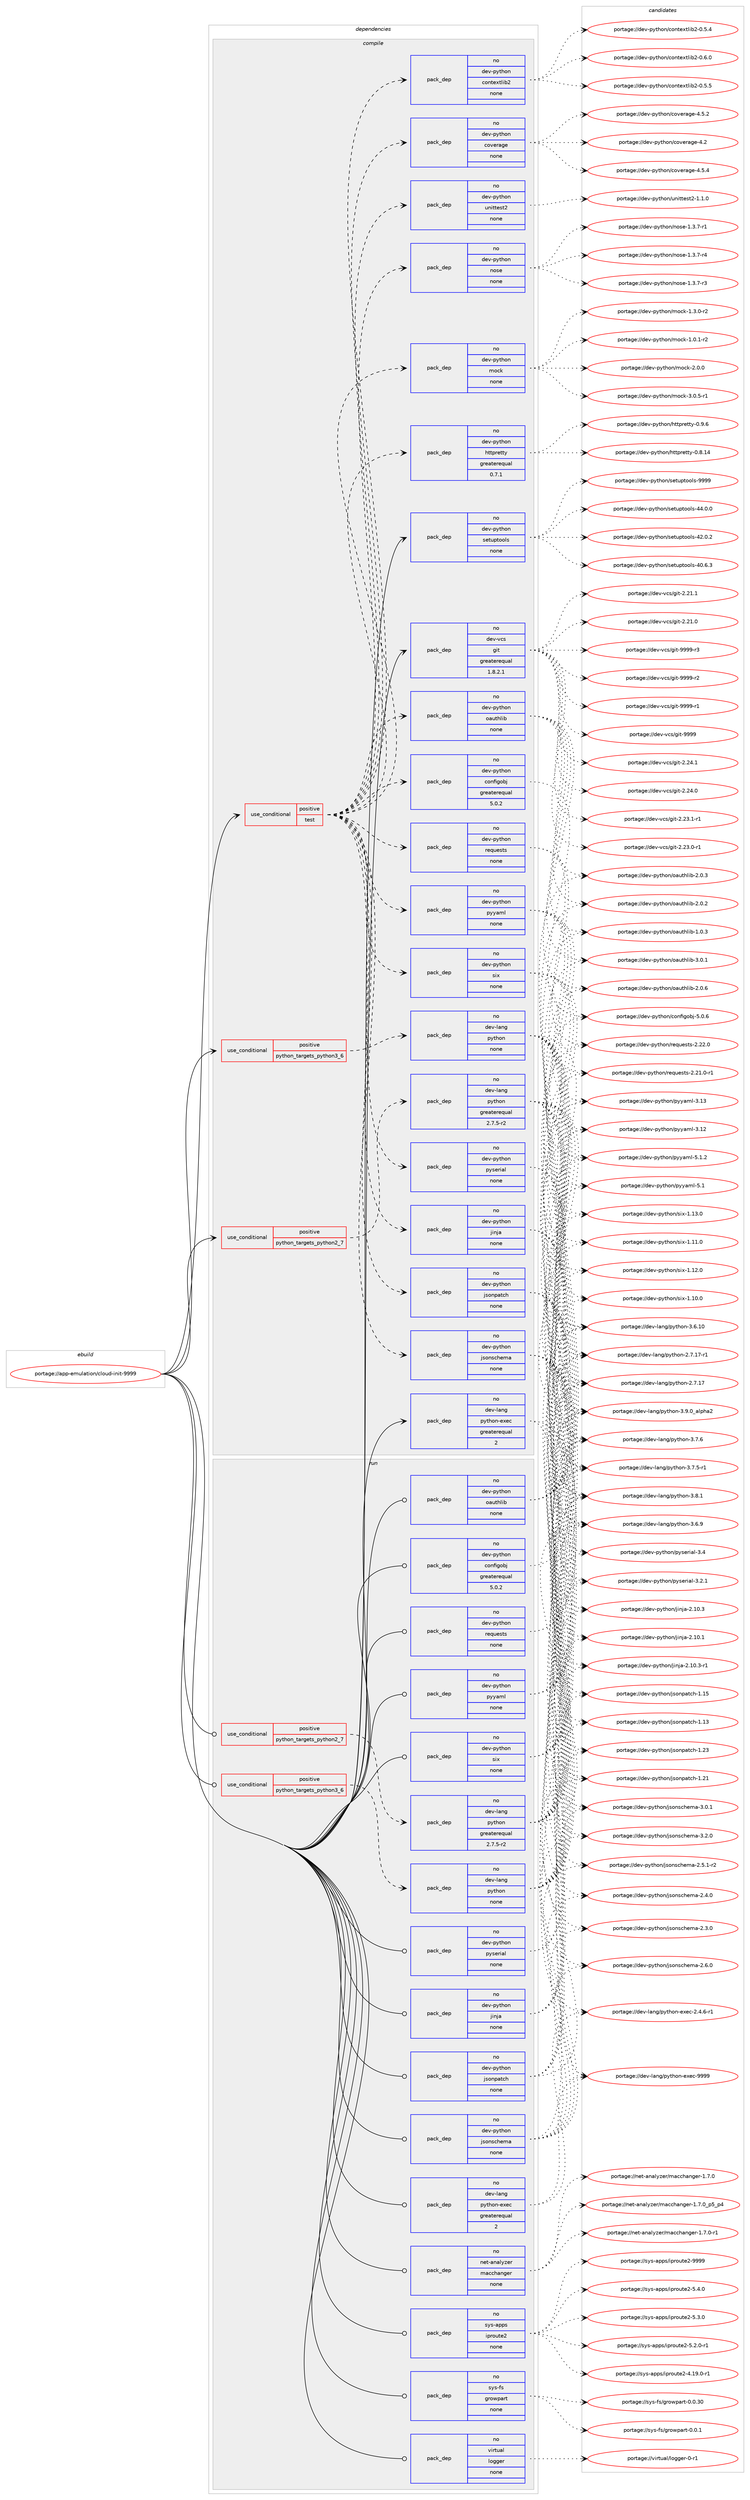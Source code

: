 digraph prolog {

# *************
# Graph options
# *************

newrank=true;
concentrate=true;
compound=true;
graph [rankdir=LR,fontname=Helvetica,fontsize=10,ranksep=1.5];#, ranksep=2.5, nodesep=0.2];
edge  [arrowhead=vee];
node  [fontname=Helvetica,fontsize=10];

# **********
# The ebuild
# **********

subgraph cluster_leftcol {
color=gray;
rank=same;
label=<<i>ebuild</i>>;
id [label="portage://app-emulation/cloud-init-9999", color=red, width=4, href="../app-emulation/cloud-init-9999.svg"];
}

# ****************
# The dependencies
# ****************

subgraph cluster_midcol {
color=gray;
label=<<i>dependencies</i>>;
subgraph cluster_compile {
fillcolor="#eeeeee";
style=filled;
label=<<i>compile</i>>;
subgraph cond149147 {
dependency633046 [label=<<TABLE BORDER="0" CELLBORDER="1" CELLSPACING="0" CELLPADDING="4"><TR><TD ROWSPAN="3" CELLPADDING="10">use_conditional</TD></TR><TR><TD>positive</TD></TR><TR><TD>python_targets_python2_7</TD></TR></TABLE>>, shape=none, color=red];
subgraph pack475491 {
dependency633047 [label=<<TABLE BORDER="0" CELLBORDER="1" CELLSPACING="0" CELLPADDING="4" WIDTH="220"><TR><TD ROWSPAN="6" CELLPADDING="30">pack_dep</TD></TR><TR><TD WIDTH="110">no</TD></TR><TR><TD>dev-lang</TD></TR><TR><TD>python</TD></TR><TR><TD>greaterequal</TD></TR><TR><TD>2.7.5-r2</TD></TR></TABLE>>, shape=none, color=blue];
}
dependency633046:e -> dependency633047:w [weight=20,style="dashed",arrowhead="vee"];
}
id:e -> dependency633046:w [weight=20,style="solid",arrowhead="vee"];
subgraph cond149148 {
dependency633048 [label=<<TABLE BORDER="0" CELLBORDER="1" CELLSPACING="0" CELLPADDING="4"><TR><TD ROWSPAN="3" CELLPADDING="10">use_conditional</TD></TR><TR><TD>positive</TD></TR><TR><TD>python_targets_python3_6</TD></TR></TABLE>>, shape=none, color=red];
subgraph pack475492 {
dependency633049 [label=<<TABLE BORDER="0" CELLBORDER="1" CELLSPACING="0" CELLPADDING="4" WIDTH="220"><TR><TD ROWSPAN="6" CELLPADDING="30">pack_dep</TD></TR><TR><TD WIDTH="110">no</TD></TR><TR><TD>dev-lang</TD></TR><TR><TD>python</TD></TR><TR><TD>none</TD></TR><TR><TD></TD></TR></TABLE>>, shape=none, color=blue];
}
dependency633048:e -> dependency633049:w [weight=20,style="dashed",arrowhead="vee"];
}
id:e -> dependency633048:w [weight=20,style="solid",arrowhead="vee"];
subgraph cond149149 {
dependency633050 [label=<<TABLE BORDER="0" CELLBORDER="1" CELLSPACING="0" CELLPADDING="4"><TR><TD ROWSPAN="3" CELLPADDING="10">use_conditional</TD></TR><TR><TD>positive</TD></TR><TR><TD>test</TD></TR></TABLE>>, shape=none, color=red];
subgraph pack475493 {
dependency633051 [label=<<TABLE BORDER="0" CELLBORDER="1" CELLSPACING="0" CELLPADDING="4" WIDTH="220"><TR><TD ROWSPAN="6" CELLPADDING="30">pack_dep</TD></TR><TR><TD WIDTH="110">no</TD></TR><TR><TD>dev-python</TD></TR><TR><TD>jinja</TD></TR><TR><TD>none</TD></TR><TR><TD></TD></TR></TABLE>>, shape=none, color=blue];
}
dependency633050:e -> dependency633051:w [weight=20,style="dashed",arrowhead="vee"];
subgraph pack475494 {
dependency633052 [label=<<TABLE BORDER="0" CELLBORDER="1" CELLSPACING="0" CELLPADDING="4" WIDTH="220"><TR><TD ROWSPAN="6" CELLPADDING="30">pack_dep</TD></TR><TR><TD WIDTH="110">no</TD></TR><TR><TD>dev-python</TD></TR><TR><TD>oauthlib</TD></TR><TR><TD>none</TD></TR><TR><TD></TD></TR></TABLE>>, shape=none, color=blue];
}
dependency633050:e -> dependency633052:w [weight=20,style="dashed",arrowhead="vee"];
subgraph pack475495 {
dependency633053 [label=<<TABLE BORDER="0" CELLBORDER="1" CELLSPACING="0" CELLPADDING="4" WIDTH="220"><TR><TD ROWSPAN="6" CELLPADDING="30">pack_dep</TD></TR><TR><TD WIDTH="110">no</TD></TR><TR><TD>dev-python</TD></TR><TR><TD>pyserial</TD></TR><TR><TD>none</TD></TR><TR><TD></TD></TR></TABLE>>, shape=none, color=blue];
}
dependency633050:e -> dependency633053:w [weight=20,style="dashed",arrowhead="vee"];
subgraph pack475496 {
dependency633054 [label=<<TABLE BORDER="0" CELLBORDER="1" CELLSPACING="0" CELLPADDING="4" WIDTH="220"><TR><TD ROWSPAN="6" CELLPADDING="30">pack_dep</TD></TR><TR><TD WIDTH="110">no</TD></TR><TR><TD>dev-python</TD></TR><TR><TD>configobj</TD></TR><TR><TD>greaterequal</TD></TR><TR><TD>5.0.2</TD></TR></TABLE>>, shape=none, color=blue];
}
dependency633050:e -> dependency633054:w [weight=20,style="dashed",arrowhead="vee"];
subgraph pack475497 {
dependency633055 [label=<<TABLE BORDER="0" CELLBORDER="1" CELLSPACING="0" CELLPADDING="4" WIDTH="220"><TR><TD ROWSPAN="6" CELLPADDING="30">pack_dep</TD></TR><TR><TD WIDTH="110">no</TD></TR><TR><TD>dev-python</TD></TR><TR><TD>pyyaml</TD></TR><TR><TD>none</TD></TR><TR><TD></TD></TR></TABLE>>, shape=none, color=blue];
}
dependency633050:e -> dependency633055:w [weight=20,style="dashed",arrowhead="vee"];
subgraph pack475498 {
dependency633056 [label=<<TABLE BORDER="0" CELLBORDER="1" CELLSPACING="0" CELLPADDING="4" WIDTH="220"><TR><TD ROWSPAN="6" CELLPADDING="30">pack_dep</TD></TR><TR><TD WIDTH="110">no</TD></TR><TR><TD>dev-python</TD></TR><TR><TD>requests</TD></TR><TR><TD>none</TD></TR><TR><TD></TD></TR></TABLE>>, shape=none, color=blue];
}
dependency633050:e -> dependency633056:w [weight=20,style="dashed",arrowhead="vee"];
subgraph pack475499 {
dependency633057 [label=<<TABLE BORDER="0" CELLBORDER="1" CELLSPACING="0" CELLPADDING="4" WIDTH="220"><TR><TD ROWSPAN="6" CELLPADDING="30">pack_dep</TD></TR><TR><TD WIDTH="110">no</TD></TR><TR><TD>dev-python</TD></TR><TR><TD>jsonpatch</TD></TR><TR><TD>none</TD></TR><TR><TD></TD></TR></TABLE>>, shape=none, color=blue];
}
dependency633050:e -> dependency633057:w [weight=20,style="dashed",arrowhead="vee"];
subgraph pack475500 {
dependency633058 [label=<<TABLE BORDER="0" CELLBORDER="1" CELLSPACING="0" CELLPADDING="4" WIDTH="220"><TR><TD ROWSPAN="6" CELLPADDING="30">pack_dep</TD></TR><TR><TD WIDTH="110">no</TD></TR><TR><TD>dev-python</TD></TR><TR><TD>jsonschema</TD></TR><TR><TD>none</TD></TR><TR><TD></TD></TR></TABLE>>, shape=none, color=blue];
}
dependency633050:e -> dependency633058:w [weight=20,style="dashed",arrowhead="vee"];
subgraph pack475501 {
dependency633059 [label=<<TABLE BORDER="0" CELLBORDER="1" CELLSPACING="0" CELLPADDING="4" WIDTH="220"><TR><TD ROWSPAN="6" CELLPADDING="30">pack_dep</TD></TR><TR><TD WIDTH="110">no</TD></TR><TR><TD>dev-python</TD></TR><TR><TD>six</TD></TR><TR><TD>none</TD></TR><TR><TD></TD></TR></TABLE>>, shape=none, color=blue];
}
dependency633050:e -> dependency633059:w [weight=20,style="dashed",arrowhead="vee"];
subgraph pack475502 {
dependency633060 [label=<<TABLE BORDER="0" CELLBORDER="1" CELLSPACING="0" CELLPADDING="4" WIDTH="220"><TR><TD ROWSPAN="6" CELLPADDING="30">pack_dep</TD></TR><TR><TD WIDTH="110">no</TD></TR><TR><TD>dev-python</TD></TR><TR><TD>httpretty</TD></TR><TR><TD>greaterequal</TD></TR><TR><TD>0.7.1</TD></TR></TABLE>>, shape=none, color=blue];
}
dependency633050:e -> dependency633060:w [weight=20,style="dashed",arrowhead="vee"];
subgraph pack475503 {
dependency633061 [label=<<TABLE BORDER="0" CELLBORDER="1" CELLSPACING="0" CELLPADDING="4" WIDTH="220"><TR><TD ROWSPAN="6" CELLPADDING="30">pack_dep</TD></TR><TR><TD WIDTH="110">no</TD></TR><TR><TD>dev-python</TD></TR><TR><TD>mock</TD></TR><TR><TD>none</TD></TR><TR><TD></TD></TR></TABLE>>, shape=none, color=blue];
}
dependency633050:e -> dependency633061:w [weight=20,style="dashed",arrowhead="vee"];
subgraph pack475504 {
dependency633062 [label=<<TABLE BORDER="0" CELLBORDER="1" CELLSPACING="0" CELLPADDING="4" WIDTH="220"><TR><TD ROWSPAN="6" CELLPADDING="30">pack_dep</TD></TR><TR><TD WIDTH="110">no</TD></TR><TR><TD>dev-python</TD></TR><TR><TD>nose</TD></TR><TR><TD>none</TD></TR><TR><TD></TD></TR></TABLE>>, shape=none, color=blue];
}
dependency633050:e -> dependency633062:w [weight=20,style="dashed",arrowhead="vee"];
subgraph pack475505 {
dependency633063 [label=<<TABLE BORDER="0" CELLBORDER="1" CELLSPACING="0" CELLPADDING="4" WIDTH="220"><TR><TD ROWSPAN="6" CELLPADDING="30">pack_dep</TD></TR><TR><TD WIDTH="110">no</TD></TR><TR><TD>dev-python</TD></TR><TR><TD>unittest2</TD></TR><TR><TD>none</TD></TR><TR><TD></TD></TR></TABLE>>, shape=none, color=blue];
}
dependency633050:e -> dependency633063:w [weight=20,style="dashed",arrowhead="vee"];
subgraph pack475506 {
dependency633064 [label=<<TABLE BORDER="0" CELLBORDER="1" CELLSPACING="0" CELLPADDING="4" WIDTH="220"><TR><TD ROWSPAN="6" CELLPADDING="30">pack_dep</TD></TR><TR><TD WIDTH="110">no</TD></TR><TR><TD>dev-python</TD></TR><TR><TD>coverage</TD></TR><TR><TD>none</TD></TR><TR><TD></TD></TR></TABLE>>, shape=none, color=blue];
}
dependency633050:e -> dependency633064:w [weight=20,style="dashed",arrowhead="vee"];
subgraph pack475507 {
dependency633065 [label=<<TABLE BORDER="0" CELLBORDER="1" CELLSPACING="0" CELLPADDING="4" WIDTH="220"><TR><TD ROWSPAN="6" CELLPADDING="30">pack_dep</TD></TR><TR><TD WIDTH="110">no</TD></TR><TR><TD>dev-python</TD></TR><TR><TD>contextlib2</TD></TR><TR><TD>none</TD></TR><TR><TD></TD></TR></TABLE>>, shape=none, color=blue];
}
dependency633050:e -> dependency633065:w [weight=20,style="dashed",arrowhead="vee"];
}
id:e -> dependency633050:w [weight=20,style="solid",arrowhead="vee"];
subgraph pack475508 {
dependency633066 [label=<<TABLE BORDER="0" CELLBORDER="1" CELLSPACING="0" CELLPADDING="4" WIDTH="220"><TR><TD ROWSPAN="6" CELLPADDING="30">pack_dep</TD></TR><TR><TD WIDTH="110">no</TD></TR><TR><TD>dev-lang</TD></TR><TR><TD>python-exec</TD></TR><TR><TD>greaterequal</TD></TR><TR><TD>2</TD></TR></TABLE>>, shape=none, color=blue];
}
id:e -> dependency633066:w [weight=20,style="solid",arrowhead="vee"];
subgraph pack475509 {
dependency633067 [label=<<TABLE BORDER="0" CELLBORDER="1" CELLSPACING="0" CELLPADDING="4" WIDTH="220"><TR><TD ROWSPAN="6" CELLPADDING="30">pack_dep</TD></TR><TR><TD WIDTH="110">no</TD></TR><TR><TD>dev-python</TD></TR><TR><TD>setuptools</TD></TR><TR><TD>none</TD></TR><TR><TD></TD></TR></TABLE>>, shape=none, color=blue];
}
id:e -> dependency633067:w [weight=20,style="solid",arrowhead="vee"];
subgraph pack475510 {
dependency633068 [label=<<TABLE BORDER="0" CELLBORDER="1" CELLSPACING="0" CELLPADDING="4" WIDTH="220"><TR><TD ROWSPAN="6" CELLPADDING="30">pack_dep</TD></TR><TR><TD WIDTH="110">no</TD></TR><TR><TD>dev-vcs</TD></TR><TR><TD>git</TD></TR><TR><TD>greaterequal</TD></TR><TR><TD>1.8.2.1</TD></TR></TABLE>>, shape=none, color=blue];
}
id:e -> dependency633068:w [weight=20,style="solid",arrowhead="vee"];
}
subgraph cluster_compileandrun {
fillcolor="#eeeeee";
style=filled;
label=<<i>compile and run</i>>;
}
subgraph cluster_run {
fillcolor="#eeeeee";
style=filled;
label=<<i>run</i>>;
subgraph cond149150 {
dependency633069 [label=<<TABLE BORDER="0" CELLBORDER="1" CELLSPACING="0" CELLPADDING="4"><TR><TD ROWSPAN="3" CELLPADDING="10">use_conditional</TD></TR><TR><TD>positive</TD></TR><TR><TD>python_targets_python2_7</TD></TR></TABLE>>, shape=none, color=red];
subgraph pack475511 {
dependency633070 [label=<<TABLE BORDER="0" CELLBORDER="1" CELLSPACING="0" CELLPADDING="4" WIDTH="220"><TR><TD ROWSPAN="6" CELLPADDING="30">pack_dep</TD></TR><TR><TD WIDTH="110">no</TD></TR><TR><TD>dev-lang</TD></TR><TR><TD>python</TD></TR><TR><TD>greaterequal</TD></TR><TR><TD>2.7.5-r2</TD></TR></TABLE>>, shape=none, color=blue];
}
dependency633069:e -> dependency633070:w [weight=20,style="dashed",arrowhead="vee"];
}
id:e -> dependency633069:w [weight=20,style="solid",arrowhead="odot"];
subgraph cond149151 {
dependency633071 [label=<<TABLE BORDER="0" CELLBORDER="1" CELLSPACING="0" CELLPADDING="4"><TR><TD ROWSPAN="3" CELLPADDING="10">use_conditional</TD></TR><TR><TD>positive</TD></TR><TR><TD>python_targets_python3_6</TD></TR></TABLE>>, shape=none, color=red];
subgraph pack475512 {
dependency633072 [label=<<TABLE BORDER="0" CELLBORDER="1" CELLSPACING="0" CELLPADDING="4" WIDTH="220"><TR><TD ROWSPAN="6" CELLPADDING="30">pack_dep</TD></TR><TR><TD WIDTH="110">no</TD></TR><TR><TD>dev-lang</TD></TR><TR><TD>python</TD></TR><TR><TD>none</TD></TR><TR><TD></TD></TR></TABLE>>, shape=none, color=blue];
}
dependency633071:e -> dependency633072:w [weight=20,style="dashed",arrowhead="vee"];
}
id:e -> dependency633071:w [weight=20,style="solid",arrowhead="odot"];
subgraph pack475513 {
dependency633073 [label=<<TABLE BORDER="0" CELLBORDER="1" CELLSPACING="0" CELLPADDING="4" WIDTH="220"><TR><TD ROWSPAN="6" CELLPADDING="30">pack_dep</TD></TR><TR><TD WIDTH="110">no</TD></TR><TR><TD>dev-lang</TD></TR><TR><TD>python-exec</TD></TR><TR><TD>greaterequal</TD></TR><TR><TD>2</TD></TR></TABLE>>, shape=none, color=blue];
}
id:e -> dependency633073:w [weight=20,style="solid",arrowhead="odot"];
subgraph pack475514 {
dependency633074 [label=<<TABLE BORDER="0" CELLBORDER="1" CELLSPACING="0" CELLPADDING="4" WIDTH="220"><TR><TD ROWSPAN="6" CELLPADDING="30">pack_dep</TD></TR><TR><TD WIDTH="110">no</TD></TR><TR><TD>dev-python</TD></TR><TR><TD>configobj</TD></TR><TR><TD>greaterequal</TD></TR><TR><TD>5.0.2</TD></TR></TABLE>>, shape=none, color=blue];
}
id:e -> dependency633074:w [weight=20,style="solid",arrowhead="odot"];
subgraph pack475515 {
dependency633075 [label=<<TABLE BORDER="0" CELLBORDER="1" CELLSPACING="0" CELLPADDING="4" WIDTH="220"><TR><TD ROWSPAN="6" CELLPADDING="30">pack_dep</TD></TR><TR><TD WIDTH="110">no</TD></TR><TR><TD>dev-python</TD></TR><TR><TD>jinja</TD></TR><TR><TD>none</TD></TR><TR><TD></TD></TR></TABLE>>, shape=none, color=blue];
}
id:e -> dependency633075:w [weight=20,style="solid",arrowhead="odot"];
subgraph pack475516 {
dependency633076 [label=<<TABLE BORDER="0" CELLBORDER="1" CELLSPACING="0" CELLPADDING="4" WIDTH="220"><TR><TD ROWSPAN="6" CELLPADDING="30">pack_dep</TD></TR><TR><TD WIDTH="110">no</TD></TR><TR><TD>dev-python</TD></TR><TR><TD>jsonpatch</TD></TR><TR><TD>none</TD></TR><TR><TD></TD></TR></TABLE>>, shape=none, color=blue];
}
id:e -> dependency633076:w [weight=20,style="solid",arrowhead="odot"];
subgraph pack475517 {
dependency633077 [label=<<TABLE BORDER="0" CELLBORDER="1" CELLSPACING="0" CELLPADDING="4" WIDTH="220"><TR><TD ROWSPAN="6" CELLPADDING="30">pack_dep</TD></TR><TR><TD WIDTH="110">no</TD></TR><TR><TD>dev-python</TD></TR><TR><TD>jsonschema</TD></TR><TR><TD>none</TD></TR><TR><TD></TD></TR></TABLE>>, shape=none, color=blue];
}
id:e -> dependency633077:w [weight=20,style="solid",arrowhead="odot"];
subgraph pack475518 {
dependency633078 [label=<<TABLE BORDER="0" CELLBORDER="1" CELLSPACING="0" CELLPADDING="4" WIDTH="220"><TR><TD ROWSPAN="6" CELLPADDING="30">pack_dep</TD></TR><TR><TD WIDTH="110">no</TD></TR><TR><TD>dev-python</TD></TR><TR><TD>oauthlib</TD></TR><TR><TD>none</TD></TR><TR><TD></TD></TR></TABLE>>, shape=none, color=blue];
}
id:e -> dependency633078:w [weight=20,style="solid",arrowhead="odot"];
subgraph pack475519 {
dependency633079 [label=<<TABLE BORDER="0" CELLBORDER="1" CELLSPACING="0" CELLPADDING="4" WIDTH="220"><TR><TD ROWSPAN="6" CELLPADDING="30">pack_dep</TD></TR><TR><TD WIDTH="110">no</TD></TR><TR><TD>dev-python</TD></TR><TR><TD>pyserial</TD></TR><TR><TD>none</TD></TR><TR><TD></TD></TR></TABLE>>, shape=none, color=blue];
}
id:e -> dependency633079:w [weight=20,style="solid",arrowhead="odot"];
subgraph pack475520 {
dependency633080 [label=<<TABLE BORDER="0" CELLBORDER="1" CELLSPACING="0" CELLPADDING="4" WIDTH="220"><TR><TD ROWSPAN="6" CELLPADDING="30">pack_dep</TD></TR><TR><TD WIDTH="110">no</TD></TR><TR><TD>dev-python</TD></TR><TR><TD>pyyaml</TD></TR><TR><TD>none</TD></TR><TR><TD></TD></TR></TABLE>>, shape=none, color=blue];
}
id:e -> dependency633080:w [weight=20,style="solid",arrowhead="odot"];
subgraph pack475521 {
dependency633081 [label=<<TABLE BORDER="0" CELLBORDER="1" CELLSPACING="0" CELLPADDING="4" WIDTH="220"><TR><TD ROWSPAN="6" CELLPADDING="30">pack_dep</TD></TR><TR><TD WIDTH="110">no</TD></TR><TR><TD>dev-python</TD></TR><TR><TD>requests</TD></TR><TR><TD>none</TD></TR><TR><TD></TD></TR></TABLE>>, shape=none, color=blue];
}
id:e -> dependency633081:w [weight=20,style="solid",arrowhead="odot"];
subgraph pack475522 {
dependency633082 [label=<<TABLE BORDER="0" CELLBORDER="1" CELLSPACING="0" CELLPADDING="4" WIDTH="220"><TR><TD ROWSPAN="6" CELLPADDING="30">pack_dep</TD></TR><TR><TD WIDTH="110">no</TD></TR><TR><TD>dev-python</TD></TR><TR><TD>six</TD></TR><TR><TD>none</TD></TR><TR><TD></TD></TR></TABLE>>, shape=none, color=blue];
}
id:e -> dependency633082:w [weight=20,style="solid",arrowhead="odot"];
subgraph pack475523 {
dependency633083 [label=<<TABLE BORDER="0" CELLBORDER="1" CELLSPACING="0" CELLPADDING="4" WIDTH="220"><TR><TD ROWSPAN="6" CELLPADDING="30">pack_dep</TD></TR><TR><TD WIDTH="110">no</TD></TR><TR><TD>net-analyzer</TD></TR><TR><TD>macchanger</TD></TR><TR><TD>none</TD></TR><TR><TD></TD></TR></TABLE>>, shape=none, color=blue];
}
id:e -> dependency633083:w [weight=20,style="solid",arrowhead="odot"];
subgraph pack475524 {
dependency633084 [label=<<TABLE BORDER="0" CELLBORDER="1" CELLSPACING="0" CELLPADDING="4" WIDTH="220"><TR><TD ROWSPAN="6" CELLPADDING="30">pack_dep</TD></TR><TR><TD WIDTH="110">no</TD></TR><TR><TD>sys-apps</TD></TR><TR><TD>iproute2</TD></TR><TR><TD>none</TD></TR><TR><TD></TD></TR></TABLE>>, shape=none, color=blue];
}
id:e -> dependency633084:w [weight=20,style="solid",arrowhead="odot"];
subgraph pack475525 {
dependency633085 [label=<<TABLE BORDER="0" CELLBORDER="1" CELLSPACING="0" CELLPADDING="4" WIDTH="220"><TR><TD ROWSPAN="6" CELLPADDING="30">pack_dep</TD></TR><TR><TD WIDTH="110">no</TD></TR><TR><TD>sys-fs</TD></TR><TR><TD>growpart</TD></TR><TR><TD>none</TD></TR><TR><TD></TD></TR></TABLE>>, shape=none, color=blue];
}
id:e -> dependency633085:w [weight=20,style="solid",arrowhead="odot"];
subgraph pack475526 {
dependency633086 [label=<<TABLE BORDER="0" CELLBORDER="1" CELLSPACING="0" CELLPADDING="4" WIDTH="220"><TR><TD ROWSPAN="6" CELLPADDING="30">pack_dep</TD></TR><TR><TD WIDTH="110">no</TD></TR><TR><TD>virtual</TD></TR><TR><TD>logger</TD></TR><TR><TD>none</TD></TR><TR><TD></TD></TR></TABLE>>, shape=none, color=blue];
}
id:e -> dependency633086:w [weight=20,style="solid",arrowhead="odot"];
}
}

# **************
# The candidates
# **************

subgraph cluster_choices {
rank=same;
color=gray;
label=<<i>candidates</i>>;

subgraph choice475491 {
color=black;
nodesep=1;
choice10010111845108971101034711212111610411111045514657464895971081121049750 [label="portage://dev-lang/python-3.9.0_alpha2", color=red, width=4,href="../dev-lang/python-3.9.0_alpha2.svg"];
choice100101118451089711010347112121116104111110455146564649 [label="portage://dev-lang/python-3.8.1", color=red, width=4,href="../dev-lang/python-3.8.1.svg"];
choice100101118451089711010347112121116104111110455146554654 [label="portage://dev-lang/python-3.7.6", color=red, width=4,href="../dev-lang/python-3.7.6.svg"];
choice1001011184510897110103471121211161041111104551465546534511449 [label="portage://dev-lang/python-3.7.5-r1", color=red, width=4,href="../dev-lang/python-3.7.5-r1.svg"];
choice100101118451089711010347112121116104111110455146544657 [label="portage://dev-lang/python-3.6.9", color=red, width=4,href="../dev-lang/python-3.6.9.svg"];
choice10010111845108971101034711212111610411111045514654464948 [label="portage://dev-lang/python-3.6.10", color=red, width=4,href="../dev-lang/python-3.6.10.svg"];
choice100101118451089711010347112121116104111110455046554649554511449 [label="portage://dev-lang/python-2.7.17-r1", color=red, width=4,href="../dev-lang/python-2.7.17-r1.svg"];
choice10010111845108971101034711212111610411111045504655464955 [label="portage://dev-lang/python-2.7.17", color=red, width=4,href="../dev-lang/python-2.7.17.svg"];
dependency633047:e -> choice10010111845108971101034711212111610411111045514657464895971081121049750:w [style=dotted,weight="100"];
dependency633047:e -> choice100101118451089711010347112121116104111110455146564649:w [style=dotted,weight="100"];
dependency633047:e -> choice100101118451089711010347112121116104111110455146554654:w [style=dotted,weight="100"];
dependency633047:e -> choice1001011184510897110103471121211161041111104551465546534511449:w [style=dotted,weight="100"];
dependency633047:e -> choice100101118451089711010347112121116104111110455146544657:w [style=dotted,weight="100"];
dependency633047:e -> choice10010111845108971101034711212111610411111045514654464948:w [style=dotted,weight="100"];
dependency633047:e -> choice100101118451089711010347112121116104111110455046554649554511449:w [style=dotted,weight="100"];
dependency633047:e -> choice10010111845108971101034711212111610411111045504655464955:w [style=dotted,weight="100"];
}
subgraph choice475492 {
color=black;
nodesep=1;
choice10010111845108971101034711212111610411111045514657464895971081121049750 [label="portage://dev-lang/python-3.9.0_alpha2", color=red, width=4,href="../dev-lang/python-3.9.0_alpha2.svg"];
choice100101118451089711010347112121116104111110455146564649 [label="portage://dev-lang/python-3.8.1", color=red, width=4,href="../dev-lang/python-3.8.1.svg"];
choice100101118451089711010347112121116104111110455146554654 [label="portage://dev-lang/python-3.7.6", color=red, width=4,href="../dev-lang/python-3.7.6.svg"];
choice1001011184510897110103471121211161041111104551465546534511449 [label="portage://dev-lang/python-3.7.5-r1", color=red, width=4,href="../dev-lang/python-3.7.5-r1.svg"];
choice100101118451089711010347112121116104111110455146544657 [label="portage://dev-lang/python-3.6.9", color=red, width=4,href="../dev-lang/python-3.6.9.svg"];
choice10010111845108971101034711212111610411111045514654464948 [label="portage://dev-lang/python-3.6.10", color=red, width=4,href="../dev-lang/python-3.6.10.svg"];
choice100101118451089711010347112121116104111110455046554649554511449 [label="portage://dev-lang/python-2.7.17-r1", color=red, width=4,href="../dev-lang/python-2.7.17-r1.svg"];
choice10010111845108971101034711212111610411111045504655464955 [label="portage://dev-lang/python-2.7.17", color=red, width=4,href="../dev-lang/python-2.7.17.svg"];
dependency633049:e -> choice10010111845108971101034711212111610411111045514657464895971081121049750:w [style=dotted,weight="100"];
dependency633049:e -> choice100101118451089711010347112121116104111110455146564649:w [style=dotted,weight="100"];
dependency633049:e -> choice100101118451089711010347112121116104111110455146554654:w [style=dotted,weight="100"];
dependency633049:e -> choice1001011184510897110103471121211161041111104551465546534511449:w [style=dotted,weight="100"];
dependency633049:e -> choice100101118451089711010347112121116104111110455146544657:w [style=dotted,weight="100"];
dependency633049:e -> choice10010111845108971101034711212111610411111045514654464948:w [style=dotted,weight="100"];
dependency633049:e -> choice100101118451089711010347112121116104111110455046554649554511449:w [style=dotted,weight="100"];
dependency633049:e -> choice10010111845108971101034711212111610411111045504655464955:w [style=dotted,weight="100"];
}
subgraph choice475493 {
color=black;
nodesep=1;
choice100101118451121211161041111104710610511010697455046494846514511449 [label="portage://dev-python/jinja-2.10.3-r1", color=red, width=4,href="../dev-python/jinja-2.10.3-r1.svg"];
choice10010111845112121116104111110471061051101069745504649484651 [label="portage://dev-python/jinja-2.10.3", color=red, width=4,href="../dev-python/jinja-2.10.3.svg"];
choice10010111845112121116104111110471061051101069745504649484649 [label="portage://dev-python/jinja-2.10.1", color=red, width=4,href="../dev-python/jinja-2.10.1.svg"];
dependency633051:e -> choice100101118451121211161041111104710610511010697455046494846514511449:w [style=dotted,weight="100"];
dependency633051:e -> choice10010111845112121116104111110471061051101069745504649484651:w [style=dotted,weight="100"];
dependency633051:e -> choice10010111845112121116104111110471061051101069745504649484649:w [style=dotted,weight="100"];
}
subgraph choice475494 {
color=black;
nodesep=1;
choice10010111845112121116104111110471119711711610410810598455146484649 [label="portage://dev-python/oauthlib-3.0.1", color=red, width=4,href="../dev-python/oauthlib-3.0.1.svg"];
choice10010111845112121116104111110471119711711610410810598455046484654 [label="portage://dev-python/oauthlib-2.0.6", color=red, width=4,href="../dev-python/oauthlib-2.0.6.svg"];
choice10010111845112121116104111110471119711711610410810598455046484651 [label="portage://dev-python/oauthlib-2.0.3", color=red, width=4,href="../dev-python/oauthlib-2.0.3.svg"];
choice10010111845112121116104111110471119711711610410810598455046484650 [label="portage://dev-python/oauthlib-2.0.2", color=red, width=4,href="../dev-python/oauthlib-2.0.2.svg"];
choice10010111845112121116104111110471119711711610410810598454946484651 [label="portage://dev-python/oauthlib-1.0.3", color=red, width=4,href="../dev-python/oauthlib-1.0.3.svg"];
dependency633052:e -> choice10010111845112121116104111110471119711711610410810598455146484649:w [style=dotted,weight="100"];
dependency633052:e -> choice10010111845112121116104111110471119711711610410810598455046484654:w [style=dotted,weight="100"];
dependency633052:e -> choice10010111845112121116104111110471119711711610410810598455046484651:w [style=dotted,weight="100"];
dependency633052:e -> choice10010111845112121116104111110471119711711610410810598455046484650:w [style=dotted,weight="100"];
dependency633052:e -> choice10010111845112121116104111110471119711711610410810598454946484651:w [style=dotted,weight="100"];
}
subgraph choice475495 {
color=black;
nodesep=1;
choice10010111845112121116104111110471121211151011141059710845514652 [label="portage://dev-python/pyserial-3.4", color=red, width=4,href="../dev-python/pyserial-3.4.svg"];
choice100101118451121211161041111104711212111510111410597108455146504649 [label="portage://dev-python/pyserial-3.2.1", color=red, width=4,href="../dev-python/pyserial-3.2.1.svg"];
dependency633053:e -> choice10010111845112121116104111110471121211151011141059710845514652:w [style=dotted,weight="100"];
dependency633053:e -> choice100101118451121211161041111104711212111510111410597108455146504649:w [style=dotted,weight="100"];
}
subgraph choice475496 {
color=black;
nodesep=1;
choice10010111845112121116104111110479911111010210510311198106455346484654 [label="portage://dev-python/configobj-5.0.6", color=red, width=4,href="../dev-python/configobj-5.0.6.svg"];
dependency633054:e -> choice10010111845112121116104111110479911111010210510311198106455346484654:w [style=dotted,weight="100"];
}
subgraph choice475497 {
color=black;
nodesep=1;
choice100101118451121211161041111104711212112197109108455346494650 [label="portage://dev-python/pyyaml-5.1.2", color=red, width=4,href="../dev-python/pyyaml-5.1.2.svg"];
choice10010111845112121116104111110471121211219710910845534649 [label="portage://dev-python/pyyaml-5.1", color=red, width=4,href="../dev-python/pyyaml-5.1.svg"];
choice1001011184511212111610411111047112121121971091084551464951 [label="portage://dev-python/pyyaml-3.13", color=red, width=4,href="../dev-python/pyyaml-3.13.svg"];
choice1001011184511212111610411111047112121121971091084551464950 [label="portage://dev-python/pyyaml-3.12", color=red, width=4,href="../dev-python/pyyaml-3.12.svg"];
dependency633055:e -> choice100101118451121211161041111104711212112197109108455346494650:w [style=dotted,weight="100"];
dependency633055:e -> choice10010111845112121116104111110471121211219710910845534649:w [style=dotted,weight="100"];
dependency633055:e -> choice1001011184511212111610411111047112121121971091084551464951:w [style=dotted,weight="100"];
dependency633055:e -> choice1001011184511212111610411111047112121121971091084551464950:w [style=dotted,weight="100"];
}
subgraph choice475498 {
color=black;
nodesep=1;
choice100101118451121211161041111104711410111311710111511611545504650504648 [label="portage://dev-python/requests-2.22.0", color=red, width=4,href="../dev-python/requests-2.22.0.svg"];
choice1001011184511212111610411111047114101113117101115116115455046504946484511449 [label="portage://dev-python/requests-2.21.0-r1", color=red, width=4,href="../dev-python/requests-2.21.0-r1.svg"];
dependency633056:e -> choice100101118451121211161041111104711410111311710111511611545504650504648:w [style=dotted,weight="100"];
dependency633056:e -> choice1001011184511212111610411111047114101113117101115116115455046504946484511449:w [style=dotted,weight="100"];
}
subgraph choice475499 {
color=black;
nodesep=1;
choice100101118451121211161041111104710611511111011297116991044549465051 [label="portage://dev-python/jsonpatch-1.23", color=red, width=4,href="../dev-python/jsonpatch-1.23.svg"];
choice100101118451121211161041111104710611511111011297116991044549465049 [label="portage://dev-python/jsonpatch-1.21", color=red, width=4,href="../dev-python/jsonpatch-1.21.svg"];
choice100101118451121211161041111104710611511111011297116991044549464953 [label="portage://dev-python/jsonpatch-1.15", color=red, width=4,href="../dev-python/jsonpatch-1.15.svg"];
choice100101118451121211161041111104710611511111011297116991044549464951 [label="portage://dev-python/jsonpatch-1.13", color=red, width=4,href="../dev-python/jsonpatch-1.13.svg"];
dependency633057:e -> choice100101118451121211161041111104710611511111011297116991044549465051:w [style=dotted,weight="100"];
dependency633057:e -> choice100101118451121211161041111104710611511111011297116991044549465049:w [style=dotted,weight="100"];
dependency633057:e -> choice100101118451121211161041111104710611511111011297116991044549464953:w [style=dotted,weight="100"];
dependency633057:e -> choice100101118451121211161041111104710611511111011297116991044549464951:w [style=dotted,weight="100"];
}
subgraph choice475500 {
color=black;
nodesep=1;
choice10010111845112121116104111110471061151111101159910410110997455146504648 [label="portage://dev-python/jsonschema-3.2.0", color=red, width=4,href="../dev-python/jsonschema-3.2.0.svg"];
choice10010111845112121116104111110471061151111101159910410110997455146484649 [label="portage://dev-python/jsonschema-3.0.1", color=red, width=4,href="../dev-python/jsonschema-3.0.1.svg"];
choice10010111845112121116104111110471061151111101159910410110997455046544648 [label="portage://dev-python/jsonschema-2.6.0", color=red, width=4,href="../dev-python/jsonschema-2.6.0.svg"];
choice100101118451121211161041111104710611511111011599104101109974550465346494511450 [label="portage://dev-python/jsonschema-2.5.1-r2", color=red, width=4,href="../dev-python/jsonschema-2.5.1-r2.svg"];
choice10010111845112121116104111110471061151111101159910410110997455046524648 [label="portage://dev-python/jsonschema-2.4.0", color=red, width=4,href="../dev-python/jsonschema-2.4.0.svg"];
choice10010111845112121116104111110471061151111101159910410110997455046514648 [label="portage://dev-python/jsonschema-2.3.0", color=red, width=4,href="../dev-python/jsonschema-2.3.0.svg"];
dependency633058:e -> choice10010111845112121116104111110471061151111101159910410110997455146504648:w [style=dotted,weight="100"];
dependency633058:e -> choice10010111845112121116104111110471061151111101159910410110997455146484649:w [style=dotted,weight="100"];
dependency633058:e -> choice10010111845112121116104111110471061151111101159910410110997455046544648:w [style=dotted,weight="100"];
dependency633058:e -> choice100101118451121211161041111104710611511111011599104101109974550465346494511450:w [style=dotted,weight="100"];
dependency633058:e -> choice10010111845112121116104111110471061151111101159910410110997455046524648:w [style=dotted,weight="100"];
dependency633058:e -> choice10010111845112121116104111110471061151111101159910410110997455046514648:w [style=dotted,weight="100"];
}
subgraph choice475501 {
color=black;
nodesep=1;
choice100101118451121211161041111104711510512045494649514648 [label="portage://dev-python/six-1.13.0", color=red, width=4,href="../dev-python/six-1.13.0.svg"];
choice100101118451121211161041111104711510512045494649504648 [label="portage://dev-python/six-1.12.0", color=red, width=4,href="../dev-python/six-1.12.0.svg"];
choice100101118451121211161041111104711510512045494649494648 [label="portage://dev-python/six-1.11.0", color=red, width=4,href="../dev-python/six-1.11.0.svg"];
choice100101118451121211161041111104711510512045494649484648 [label="portage://dev-python/six-1.10.0", color=red, width=4,href="../dev-python/six-1.10.0.svg"];
dependency633059:e -> choice100101118451121211161041111104711510512045494649514648:w [style=dotted,weight="100"];
dependency633059:e -> choice100101118451121211161041111104711510512045494649504648:w [style=dotted,weight="100"];
dependency633059:e -> choice100101118451121211161041111104711510512045494649494648:w [style=dotted,weight="100"];
dependency633059:e -> choice100101118451121211161041111104711510512045494649484648:w [style=dotted,weight="100"];
}
subgraph choice475502 {
color=black;
nodesep=1;
choice1001011184511212111610411111047104116116112114101116116121454846574654 [label="portage://dev-python/httpretty-0.9.6", color=red, width=4,href="../dev-python/httpretty-0.9.6.svg"];
choice100101118451121211161041111104710411611611211410111611612145484656464952 [label="portage://dev-python/httpretty-0.8.14", color=red, width=4,href="../dev-python/httpretty-0.8.14.svg"];
dependency633060:e -> choice1001011184511212111610411111047104116116112114101116116121454846574654:w [style=dotted,weight="100"];
dependency633060:e -> choice100101118451121211161041111104710411611611211410111611612145484656464952:w [style=dotted,weight="100"];
}
subgraph choice475503 {
color=black;
nodesep=1;
choice1001011184511212111610411111047109111991074551464846534511449 [label="portage://dev-python/mock-3.0.5-r1", color=red, width=4,href="../dev-python/mock-3.0.5-r1.svg"];
choice100101118451121211161041111104710911199107455046484648 [label="portage://dev-python/mock-2.0.0", color=red, width=4,href="../dev-python/mock-2.0.0.svg"];
choice1001011184511212111610411111047109111991074549465146484511450 [label="portage://dev-python/mock-1.3.0-r2", color=red, width=4,href="../dev-python/mock-1.3.0-r2.svg"];
choice1001011184511212111610411111047109111991074549464846494511450 [label="portage://dev-python/mock-1.0.1-r2", color=red, width=4,href="../dev-python/mock-1.0.1-r2.svg"];
dependency633061:e -> choice1001011184511212111610411111047109111991074551464846534511449:w [style=dotted,weight="100"];
dependency633061:e -> choice100101118451121211161041111104710911199107455046484648:w [style=dotted,weight="100"];
dependency633061:e -> choice1001011184511212111610411111047109111991074549465146484511450:w [style=dotted,weight="100"];
dependency633061:e -> choice1001011184511212111610411111047109111991074549464846494511450:w [style=dotted,weight="100"];
}
subgraph choice475504 {
color=black;
nodesep=1;
choice10010111845112121116104111110471101111151014549465146554511452 [label="portage://dev-python/nose-1.3.7-r4", color=red, width=4,href="../dev-python/nose-1.3.7-r4.svg"];
choice10010111845112121116104111110471101111151014549465146554511451 [label="portage://dev-python/nose-1.3.7-r3", color=red, width=4,href="../dev-python/nose-1.3.7-r3.svg"];
choice10010111845112121116104111110471101111151014549465146554511449 [label="portage://dev-python/nose-1.3.7-r1", color=red, width=4,href="../dev-python/nose-1.3.7-r1.svg"];
dependency633062:e -> choice10010111845112121116104111110471101111151014549465146554511452:w [style=dotted,weight="100"];
dependency633062:e -> choice10010111845112121116104111110471101111151014549465146554511451:w [style=dotted,weight="100"];
dependency633062:e -> choice10010111845112121116104111110471101111151014549465146554511449:w [style=dotted,weight="100"];
}
subgraph choice475505 {
color=black;
nodesep=1;
choice100101118451121211161041111104711711010511611610111511650454946494648 [label="portage://dev-python/unittest2-1.1.0", color=red, width=4,href="../dev-python/unittest2-1.1.0.svg"];
dependency633063:e -> choice100101118451121211161041111104711711010511611610111511650454946494648:w [style=dotted,weight="100"];
}
subgraph choice475506 {
color=black;
nodesep=1;
choice10010111845112121116104111110479911111810111497103101455246534652 [label="portage://dev-python/coverage-4.5.4", color=red, width=4,href="../dev-python/coverage-4.5.4.svg"];
choice10010111845112121116104111110479911111810111497103101455246534650 [label="portage://dev-python/coverage-4.5.2", color=red, width=4,href="../dev-python/coverage-4.5.2.svg"];
choice1001011184511212111610411111047991111181011149710310145524650 [label="portage://dev-python/coverage-4.2", color=red, width=4,href="../dev-python/coverage-4.2.svg"];
dependency633064:e -> choice10010111845112121116104111110479911111810111497103101455246534652:w [style=dotted,weight="100"];
dependency633064:e -> choice10010111845112121116104111110479911111810111497103101455246534650:w [style=dotted,weight="100"];
dependency633064:e -> choice1001011184511212111610411111047991111181011149710310145524650:w [style=dotted,weight="100"];
}
subgraph choice475507 {
color=black;
nodesep=1;
choice1001011184511212111610411111047991111101161011201161081059850454846544648 [label="portage://dev-python/contextlib2-0.6.0", color=red, width=4,href="../dev-python/contextlib2-0.6.0.svg"];
choice1001011184511212111610411111047991111101161011201161081059850454846534653 [label="portage://dev-python/contextlib2-0.5.5", color=red, width=4,href="../dev-python/contextlib2-0.5.5.svg"];
choice1001011184511212111610411111047991111101161011201161081059850454846534652 [label="portage://dev-python/contextlib2-0.5.4", color=red, width=4,href="../dev-python/contextlib2-0.5.4.svg"];
dependency633065:e -> choice1001011184511212111610411111047991111101161011201161081059850454846544648:w [style=dotted,weight="100"];
dependency633065:e -> choice1001011184511212111610411111047991111101161011201161081059850454846534653:w [style=dotted,weight="100"];
dependency633065:e -> choice1001011184511212111610411111047991111101161011201161081059850454846534652:w [style=dotted,weight="100"];
}
subgraph choice475508 {
color=black;
nodesep=1;
choice10010111845108971101034711212111610411111045101120101994557575757 [label="portage://dev-lang/python-exec-9999", color=red, width=4,href="../dev-lang/python-exec-9999.svg"];
choice10010111845108971101034711212111610411111045101120101994550465246544511449 [label="portage://dev-lang/python-exec-2.4.6-r1", color=red, width=4,href="../dev-lang/python-exec-2.4.6-r1.svg"];
dependency633066:e -> choice10010111845108971101034711212111610411111045101120101994557575757:w [style=dotted,weight="100"];
dependency633066:e -> choice10010111845108971101034711212111610411111045101120101994550465246544511449:w [style=dotted,weight="100"];
}
subgraph choice475509 {
color=black;
nodesep=1;
choice10010111845112121116104111110471151011161171121161111111081154557575757 [label="portage://dev-python/setuptools-9999", color=red, width=4,href="../dev-python/setuptools-9999.svg"];
choice100101118451121211161041111104711510111611711211611111110811545525246484648 [label="portage://dev-python/setuptools-44.0.0", color=red, width=4,href="../dev-python/setuptools-44.0.0.svg"];
choice100101118451121211161041111104711510111611711211611111110811545525046484650 [label="portage://dev-python/setuptools-42.0.2", color=red, width=4,href="../dev-python/setuptools-42.0.2.svg"];
choice100101118451121211161041111104711510111611711211611111110811545524846544651 [label="portage://dev-python/setuptools-40.6.3", color=red, width=4,href="../dev-python/setuptools-40.6.3.svg"];
dependency633067:e -> choice10010111845112121116104111110471151011161171121161111111081154557575757:w [style=dotted,weight="100"];
dependency633067:e -> choice100101118451121211161041111104711510111611711211611111110811545525246484648:w [style=dotted,weight="100"];
dependency633067:e -> choice100101118451121211161041111104711510111611711211611111110811545525046484650:w [style=dotted,weight="100"];
dependency633067:e -> choice100101118451121211161041111104711510111611711211611111110811545524846544651:w [style=dotted,weight="100"];
}
subgraph choice475510 {
color=black;
nodesep=1;
choice10010111845118991154710310511645575757574511451 [label="portage://dev-vcs/git-9999-r3", color=red, width=4,href="../dev-vcs/git-9999-r3.svg"];
choice10010111845118991154710310511645575757574511450 [label="portage://dev-vcs/git-9999-r2", color=red, width=4,href="../dev-vcs/git-9999-r2.svg"];
choice10010111845118991154710310511645575757574511449 [label="portage://dev-vcs/git-9999-r1", color=red, width=4,href="../dev-vcs/git-9999-r1.svg"];
choice1001011184511899115471031051164557575757 [label="portage://dev-vcs/git-9999", color=red, width=4,href="../dev-vcs/git-9999.svg"];
choice10010111845118991154710310511645504650524649 [label="portage://dev-vcs/git-2.24.1", color=red, width=4,href="../dev-vcs/git-2.24.1.svg"];
choice10010111845118991154710310511645504650524648 [label="portage://dev-vcs/git-2.24.0", color=red, width=4,href="../dev-vcs/git-2.24.0.svg"];
choice100101118451189911547103105116455046505146494511449 [label="portage://dev-vcs/git-2.23.1-r1", color=red, width=4,href="../dev-vcs/git-2.23.1-r1.svg"];
choice100101118451189911547103105116455046505146484511449 [label="portage://dev-vcs/git-2.23.0-r1", color=red, width=4,href="../dev-vcs/git-2.23.0-r1.svg"];
choice10010111845118991154710310511645504650494649 [label="portage://dev-vcs/git-2.21.1", color=red, width=4,href="../dev-vcs/git-2.21.1.svg"];
choice10010111845118991154710310511645504650494648 [label="portage://dev-vcs/git-2.21.0", color=red, width=4,href="../dev-vcs/git-2.21.0.svg"];
dependency633068:e -> choice10010111845118991154710310511645575757574511451:w [style=dotted,weight="100"];
dependency633068:e -> choice10010111845118991154710310511645575757574511450:w [style=dotted,weight="100"];
dependency633068:e -> choice10010111845118991154710310511645575757574511449:w [style=dotted,weight="100"];
dependency633068:e -> choice1001011184511899115471031051164557575757:w [style=dotted,weight="100"];
dependency633068:e -> choice10010111845118991154710310511645504650524649:w [style=dotted,weight="100"];
dependency633068:e -> choice10010111845118991154710310511645504650524648:w [style=dotted,weight="100"];
dependency633068:e -> choice100101118451189911547103105116455046505146494511449:w [style=dotted,weight="100"];
dependency633068:e -> choice100101118451189911547103105116455046505146484511449:w [style=dotted,weight="100"];
dependency633068:e -> choice10010111845118991154710310511645504650494649:w [style=dotted,weight="100"];
dependency633068:e -> choice10010111845118991154710310511645504650494648:w [style=dotted,weight="100"];
}
subgraph choice475511 {
color=black;
nodesep=1;
choice10010111845108971101034711212111610411111045514657464895971081121049750 [label="portage://dev-lang/python-3.9.0_alpha2", color=red, width=4,href="../dev-lang/python-3.9.0_alpha2.svg"];
choice100101118451089711010347112121116104111110455146564649 [label="portage://dev-lang/python-3.8.1", color=red, width=4,href="../dev-lang/python-3.8.1.svg"];
choice100101118451089711010347112121116104111110455146554654 [label="portage://dev-lang/python-3.7.6", color=red, width=4,href="../dev-lang/python-3.7.6.svg"];
choice1001011184510897110103471121211161041111104551465546534511449 [label="portage://dev-lang/python-3.7.5-r1", color=red, width=4,href="../dev-lang/python-3.7.5-r1.svg"];
choice100101118451089711010347112121116104111110455146544657 [label="portage://dev-lang/python-3.6.9", color=red, width=4,href="../dev-lang/python-3.6.9.svg"];
choice10010111845108971101034711212111610411111045514654464948 [label="portage://dev-lang/python-3.6.10", color=red, width=4,href="../dev-lang/python-3.6.10.svg"];
choice100101118451089711010347112121116104111110455046554649554511449 [label="portage://dev-lang/python-2.7.17-r1", color=red, width=4,href="../dev-lang/python-2.7.17-r1.svg"];
choice10010111845108971101034711212111610411111045504655464955 [label="portage://dev-lang/python-2.7.17", color=red, width=4,href="../dev-lang/python-2.7.17.svg"];
dependency633070:e -> choice10010111845108971101034711212111610411111045514657464895971081121049750:w [style=dotted,weight="100"];
dependency633070:e -> choice100101118451089711010347112121116104111110455146564649:w [style=dotted,weight="100"];
dependency633070:e -> choice100101118451089711010347112121116104111110455146554654:w [style=dotted,weight="100"];
dependency633070:e -> choice1001011184510897110103471121211161041111104551465546534511449:w [style=dotted,weight="100"];
dependency633070:e -> choice100101118451089711010347112121116104111110455146544657:w [style=dotted,weight="100"];
dependency633070:e -> choice10010111845108971101034711212111610411111045514654464948:w [style=dotted,weight="100"];
dependency633070:e -> choice100101118451089711010347112121116104111110455046554649554511449:w [style=dotted,weight="100"];
dependency633070:e -> choice10010111845108971101034711212111610411111045504655464955:w [style=dotted,weight="100"];
}
subgraph choice475512 {
color=black;
nodesep=1;
choice10010111845108971101034711212111610411111045514657464895971081121049750 [label="portage://dev-lang/python-3.9.0_alpha2", color=red, width=4,href="../dev-lang/python-3.9.0_alpha2.svg"];
choice100101118451089711010347112121116104111110455146564649 [label="portage://dev-lang/python-3.8.1", color=red, width=4,href="../dev-lang/python-3.8.1.svg"];
choice100101118451089711010347112121116104111110455146554654 [label="portage://dev-lang/python-3.7.6", color=red, width=4,href="../dev-lang/python-3.7.6.svg"];
choice1001011184510897110103471121211161041111104551465546534511449 [label="portage://dev-lang/python-3.7.5-r1", color=red, width=4,href="../dev-lang/python-3.7.5-r1.svg"];
choice100101118451089711010347112121116104111110455146544657 [label="portage://dev-lang/python-3.6.9", color=red, width=4,href="../dev-lang/python-3.6.9.svg"];
choice10010111845108971101034711212111610411111045514654464948 [label="portage://dev-lang/python-3.6.10", color=red, width=4,href="../dev-lang/python-3.6.10.svg"];
choice100101118451089711010347112121116104111110455046554649554511449 [label="portage://dev-lang/python-2.7.17-r1", color=red, width=4,href="../dev-lang/python-2.7.17-r1.svg"];
choice10010111845108971101034711212111610411111045504655464955 [label="portage://dev-lang/python-2.7.17", color=red, width=4,href="../dev-lang/python-2.7.17.svg"];
dependency633072:e -> choice10010111845108971101034711212111610411111045514657464895971081121049750:w [style=dotted,weight="100"];
dependency633072:e -> choice100101118451089711010347112121116104111110455146564649:w [style=dotted,weight="100"];
dependency633072:e -> choice100101118451089711010347112121116104111110455146554654:w [style=dotted,weight="100"];
dependency633072:e -> choice1001011184510897110103471121211161041111104551465546534511449:w [style=dotted,weight="100"];
dependency633072:e -> choice100101118451089711010347112121116104111110455146544657:w [style=dotted,weight="100"];
dependency633072:e -> choice10010111845108971101034711212111610411111045514654464948:w [style=dotted,weight="100"];
dependency633072:e -> choice100101118451089711010347112121116104111110455046554649554511449:w [style=dotted,weight="100"];
dependency633072:e -> choice10010111845108971101034711212111610411111045504655464955:w [style=dotted,weight="100"];
}
subgraph choice475513 {
color=black;
nodesep=1;
choice10010111845108971101034711212111610411111045101120101994557575757 [label="portage://dev-lang/python-exec-9999", color=red, width=4,href="../dev-lang/python-exec-9999.svg"];
choice10010111845108971101034711212111610411111045101120101994550465246544511449 [label="portage://dev-lang/python-exec-2.4.6-r1", color=red, width=4,href="../dev-lang/python-exec-2.4.6-r1.svg"];
dependency633073:e -> choice10010111845108971101034711212111610411111045101120101994557575757:w [style=dotted,weight="100"];
dependency633073:e -> choice10010111845108971101034711212111610411111045101120101994550465246544511449:w [style=dotted,weight="100"];
}
subgraph choice475514 {
color=black;
nodesep=1;
choice10010111845112121116104111110479911111010210510311198106455346484654 [label="portage://dev-python/configobj-5.0.6", color=red, width=4,href="../dev-python/configobj-5.0.6.svg"];
dependency633074:e -> choice10010111845112121116104111110479911111010210510311198106455346484654:w [style=dotted,weight="100"];
}
subgraph choice475515 {
color=black;
nodesep=1;
choice100101118451121211161041111104710610511010697455046494846514511449 [label="portage://dev-python/jinja-2.10.3-r1", color=red, width=4,href="../dev-python/jinja-2.10.3-r1.svg"];
choice10010111845112121116104111110471061051101069745504649484651 [label="portage://dev-python/jinja-2.10.3", color=red, width=4,href="../dev-python/jinja-2.10.3.svg"];
choice10010111845112121116104111110471061051101069745504649484649 [label="portage://dev-python/jinja-2.10.1", color=red, width=4,href="../dev-python/jinja-2.10.1.svg"];
dependency633075:e -> choice100101118451121211161041111104710610511010697455046494846514511449:w [style=dotted,weight="100"];
dependency633075:e -> choice10010111845112121116104111110471061051101069745504649484651:w [style=dotted,weight="100"];
dependency633075:e -> choice10010111845112121116104111110471061051101069745504649484649:w [style=dotted,weight="100"];
}
subgraph choice475516 {
color=black;
nodesep=1;
choice100101118451121211161041111104710611511111011297116991044549465051 [label="portage://dev-python/jsonpatch-1.23", color=red, width=4,href="../dev-python/jsonpatch-1.23.svg"];
choice100101118451121211161041111104710611511111011297116991044549465049 [label="portage://dev-python/jsonpatch-1.21", color=red, width=4,href="../dev-python/jsonpatch-1.21.svg"];
choice100101118451121211161041111104710611511111011297116991044549464953 [label="portage://dev-python/jsonpatch-1.15", color=red, width=4,href="../dev-python/jsonpatch-1.15.svg"];
choice100101118451121211161041111104710611511111011297116991044549464951 [label="portage://dev-python/jsonpatch-1.13", color=red, width=4,href="../dev-python/jsonpatch-1.13.svg"];
dependency633076:e -> choice100101118451121211161041111104710611511111011297116991044549465051:w [style=dotted,weight="100"];
dependency633076:e -> choice100101118451121211161041111104710611511111011297116991044549465049:w [style=dotted,weight="100"];
dependency633076:e -> choice100101118451121211161041111104710611511111011297116991044549464953:w [style=dotted,weight="100"];
dependency633076:e -> choice100101118451121211161041111104710611511111011297116991044549464951:w [style=dotted,weight="100"];
}
subgraph choice475517 {
color=black;
nodesep=1;
choice10010111845112121116104111110471061151111101159910410110997455146504648 [label="portage://dev-python/jsonschema-3.2.0", color=red, width=4,href="../dev-python/jsonschema-3.2.0.svg"];
choice10010111845112121116104111110471061151111101159910410110997455146484649 [label="portage://dev-python/jsonschema-3.0.1", color=red, width=4,href="../dev-python/jsonschema-3.0.1.svg"];
choice10010111845112121116104111110471061151111101159910410110997455046544648 [label="portage://dev-python/jsonschema-2.6.0", color=red, width=4,href="../dev-python/jsonschema-2.6.0.svg"];
choice100101118451121211161041111104710611511111011599104101109974550465346494511450 [label="portage://dev-python/jsonschema-2.5.1-r2", color=red, width=4,href="../dev-python/jsonschema-2.5.1-r2.svg"];
choice10010111845112121116104111110471061151111101159910410110997455046524648 [label="portage://dev-python/jsonschema-2.4.0", color=red, width=4,href="../dev-python/jsonschema-2.4.0.svg"];
choice10010111845112121116104111110471061151111101159910410110997455046514648 [label="portage://dev-python/jsonschema-2.3.0", color=red, width=4,href="../dev-python/jsonschema-2.3.0.svg"];
dependency633077:e -> choice10010111845112121116104111110471061151111101159910410110997455146504648:w [style=dotted,weight="100"];
dependency633077:e -> choice10010111845112121116104111110471061151111101159910410110997455146484649:w [style=dotted,weight="100"];
dependency633077:e -> choice10010111845112121116104111110471061151111101159910410110997455046544648:w [style=dotted,weight="100"];
dependency633077:e -> choice100101118451121211161041111104710611511111011599104101109974550465346494511450:w [style=dotted,weight="100"];
dependency633077:e -> choice10010111845112121116104111110471061151111101159910410110997455046524648:w [style=dotted,weight="100"];
dependency633077:e -> choice10010111845112121116104111110471061151111101159910410110997455046514648:w [style=dotted,weight="100"];
}
subgraph choice475518 {
color=black;
nodesep=1;
choice10010111845112121116104111110471119711711610410810598455146484649 [label="portage://dev-python/oauthlib-3.0.1", color=red, width=4,href="../dev-python/oauthlib-3.0.1.svg"];
choice10010111845112121116104111110471119711711610410810598455046484654 [label="portage://dev-python/oauthlib-2.0.6", color=red, width=4,href="../dev-python/oauthlib-2.0.6.svg"];
choice10010111845112121116104111110471119711711610410810598455046484651 [label="portage://dev-python/oauthlib-2.0.3", color=red, width=4,href="../dev-python/oauthlib-2.0.3.svg"];
choice10010111845112121116104111110471119711711610410810598455046484650 [label="portage://dev-python/oauthlib-2.0.2", color=red, width=4,href="../dev-python/oauthlib-2.0.2.svg"];
choice10010111845112121116104111110471119711711610410810598454946484651 [label="portage://dev-python/oauthlib-1.0.3", color=red, width=4,href="../dev-python/oauthlib-1.0.3.svg"];
dependency633078:e -> choice10010111845112121116104111110471119711711610410810598455146484649:w [style=dotted,weight="100"];
dependency633078:e -> choice10010111845112121116104111110471119711711610410810598455046484654:w [style=dotted,weight="100"];
dependency633078:e -> choice10010111845112121116104111110471119711711610410810598455046484651:w [style=dotted,weight="100"];
dependency633078:e -> choice10010111845112121116104111110471119711711610410810598455046484650:w [style=dotted,weight="100"];
dependency633078:e -> choice10010111845112121116104111110471119711711610410810598454946484651:w [style=dotted,weight="100"];
}
subgraph choice475519 {
color=black;
nodesep=1;
choice10010111845112121116104111110471121211151011141059710845514652 [label="portage://dev-python/pyserial-3.4", color=red, width=4,href="../dev-python/pyserial-3.4.svg"];
choice100101118451121211161041111104711212111510111410597108455146504649 [label="portage://dev-python/pyserial-3.2.1", color=red, width=4,href="../dev-python/pyserial-3.2.1.svg"];
dependency633079:e -> choice10010111845112121116104111110471121211151011141059710845514652:w [style=dotted,weight="100"];
dependency633079:e -> choice100101118451121211161041111104711212111510111410597108455146504649:w [style=dotted,weight="100"];
}
subgraph choice475520 {
color=black;
nodesep=1;
choice100101118451121211161041111104711212112197109108455346494650 [label="portage://dev-python/pyyaml-5.1.2", color=red, width=4,href="../dev-python/pyyaml-5.1.2.svg"];
choice10010111845112121116104111110471121211219710910845534649 [label="portage://dev-python/pyyaml-5.1", color=red, width=4,href="../dev-python/pyyaml-5.1.svg"];
choice1001011184511212111610411111047112121121971091084551464951 [label="portage://dev-python/pyyaml-3.13", color=red, width=4,href="../dev-python/pyyaml-3.13.svg"];
choice1001011184511212111610411111047112121121971091084551464950 [label="portage://dev-python/pyyaml-3.12", color=red, width=4,href="../dev-python/pyyaml-3.12.svg"];
dependency633080:e -> choice100101118451121211161041111104711212112197109108455346494650:w [style=dotted,weight="100"];
dependency633080:e -> choice10010111845112121116104111110471121211219710910845534649:w [style=dotted,weight="100"];
dependency633080:e -> choice1001011184511212111610411111047112121121971091084551464951:w [style=dotted,weight="100"];
dependency633080:e -> choice1001011184511212111610411111047112121121971091084551464950:w [style=dotted,weight="100"];
}
subgraph choice475521 {
color=black;
nodesep=1;
choice100101118451121211161041111104711410111311710111511611545504650504648 [label="portage://dev-python/requests-2.22.0", color=red, width=4,href="../dev-python/requests-2.22.0.svg"];
choice1001011184511212111610411111047114101113117101115116115455046504946484511449 [label="portage://dev-python/requests-2.21.0-r1", color=red, width=4,href="../dev-python/requests-2.21.0-r1.svg"];
dependency633081:e -> choice100101118451121211161041111104711410111311710111511611545504650504648:w [style=dotted,weight="100"];
dependency633081:e -> choice1001011184511212111610411111047114101113117101115116115455046504946484511449:w [style=dotted,weight="100"];
}
subgraph choice475522 {
color=black;
nodesep=1;
choice100101118451121211161041111104711510512045494649514648 [label="portage://dev-python/six-1.13.0", color=red, width=4,href="../dev-python/six-1.13.0.svg"];
choice100101118451121211161041111104711510512045494649504648 [label="portage://dev-python/six-1.12.0", color=red, width=4,href="../dev-python/six-1.12.0.svg"];
choice100101118451121211161041111104711510512045494649494648 [label="portage://dev-python/six-1.11.0", color=red, width=4,href="../dev-python/six-1.11.0.svg"];
choice100101118451121211161041111104711510512045494649484648 [label="portage://dev-python/six-1.10.0", color=red, width=4,href="../dev-python/six-1.10.0.svg"];
dependency633082:e -> choice100101118451121211161041111104711510512045494649514648:w [style=dotted,weight="100"];
dependency633082:e -> choice100101118451121211161041111104711510512045494649504648:w [style=dotted,weight="100"];
dependency633082:e -> choice100101118451121211161041111104711510512045494649494648:w [style=dotted,weight="100"];
dependency633082:e -> choice100101118451121211161041111104711510512045494649484648:w [style=dotted,weight="100"];
}
subgraph choice475523 {
color=black;
nodesep=1;
choice110101116459711097108121122101114471099799991049711010310111445494655464895112539511252 [label="portage://net-analyzer/macchanger-1.7.0_p5_p4", color=red, width=4,href="../net-analyzer/macchanger-1.7.0_p5_p4.svg"];
choice11010111645971109710812112210111447109979999104971101031011144549465546484511449 [label="portage://net-analyzer/macchanger-1.7.0-r1", color=red, width=4,href="../net-analyzer/macchanger-1.7.0-r1.svg"];
choice1101011164597110971081211221011144710997999910497110103101114454946554648 [label="portage://net-analyzer/macchanger-1.7.0", color=red, width=4,href="../net-analyzer/macchanger-1.7.0.svg"];
dependency633083:e -> choice110101116459711097108121122101114471099799991049711010310111445494655464895112539511252:w [style=dotted,weight="100"];
dependency633083:e -> choice11010111645971109710812112210111447109979999104971101031011144549465546484511449:w [style=dotted,weight="100"];
dependency633083:e -> choice1101011164597110971081211221011144710997999910497110103101114454946554648:w [style=dotted,weight="100"];
}
subgraph choice475524 {
color=black;
nodesep=1;
choice115121115459711211211547105112114111117116101504557575757 [label="portage://sys-apps/iproute2-9999", color=red, width=4,href="../sys-apps/iproute2-9999.svg"];
choice11512111545971121121154710511211411111711610150455346524648 [label="portage://sys-apps/iproute2-5.4.0", color=red, width=4,href="../sys-apps/iproute2-5.4.0.svg"];
choice11512111545971121121154710511211411111711610150455346514648 [label="portage://sys-apps/iproute2-5.3.0", color=red, width=4,href="../sys-apps/iproute2-5.3.0.svg"];
choice115121115459711211211547105112114111117116101504553465046484511449 [label="portage://sys-apps/iproute2-5.2.0-r1", color=red, width=4,href="../sys-apps/iproute2-5.2.0-r1.svg"];
choice11512111545971121121154710511211411111711610150455246495746484511449 [label="portage://sys-apps/iproute2-4.19.0-r1", color=red, width=4,href="../sys-apps/iproute2-4.19.0-r1.svg"];
dependency633084:e -> choice115121115459711211211547105112114111117116101504557575757:w [style=dotted,weight="100"];
dependency633084:e -> choice11512111545971121121154710511211411111711610150455346524648:w [style=dotted,weight="100"];
dependency633084:e -> choice11512111545971121121154710511211411111711610150455346514648:w [style=dotted,weight="100"];
dependency633084:e -> choice115121115459711211211547105112114111117116101504553465046484511449:w [style=dotted,weight="100"];
dependency633084:e -> choice11512111545971121121154710511211411111711610150455246495746484511449:w [style=dotted,weight="100"];
}
subgraph choice475525 {
color=black;
nodesep=1;
choice11512111545102115471031141111191129711411645484648465148 [label="portage://sys-fs/growpart-0.0.30", color=red, width=4,href="../sys-fs/growpart-0.0.30.svg"];
choice115121115451021154710311411111911297114116454846484649 [label="portage://sys-fs/growpart-0.0.1", color=red, width=4,href="../sys-fs/growpart-0.0.1.svg"];
dependency633085:e -> choice11512111545102115471031141111191129711411645484648465148:w [style=dotted,weight="100"];
dependency633085:e -> choice115121115451021154710311411111911297114116454846484649:w [style=dotted,weight="100"];
}
subgraph choice475526 {
color=black;
nodesep=1;
choice118105114116117971084710811110310310111445484511449 [label="portage://virtual/logger-0-r1", color=red, width=4,href="../virtual/logger-0-r1.svg"];
dependency633086:e -> choice118105114116117971084710811110310310111445484511449:w [style=dotted,weight="100"];
}
}

}
